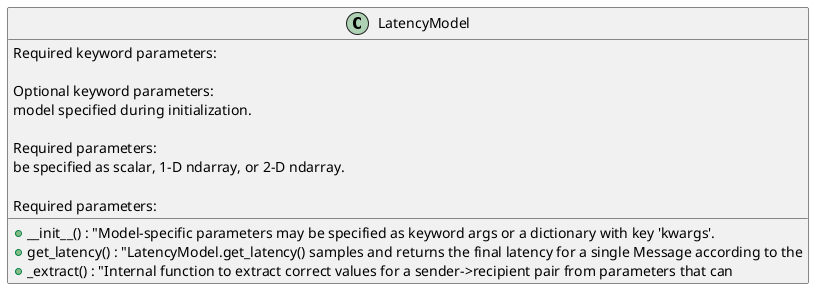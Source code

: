 @startuml
class LatencyModel {
  + __init__() : "Model-specific parameters may be specified as keyword args or a dictionary with key 'kwargs'.

Required keyword parameters:
  'latency_model' : 'cubic'

Optional keyword parameters:
  'random_state'  : an initialized np.random.RandomState object."
  + get_latency() : "LatencyModel.get_latency() samples and returns the final latency for a single Message according to the
model specified during initialization.

Required parameters:
  'sender_id'    : simulation agent_id for the agent sending the message
  'recipient_id' : simulation agent_id for the agent receiving the message"
  + _extract() : "Internal function to extract correct values for a sender->recipient pair from parameters that can
be specified as scalar, 1-D ndarray, or 2-D ndarray.

Required parameters:
  'param' : the parameter (not parameter name) from which to extract a value
  'sid'   : the simulation sender agent id
  'rid'   : the simulation recipient agent id"
}
@enduml